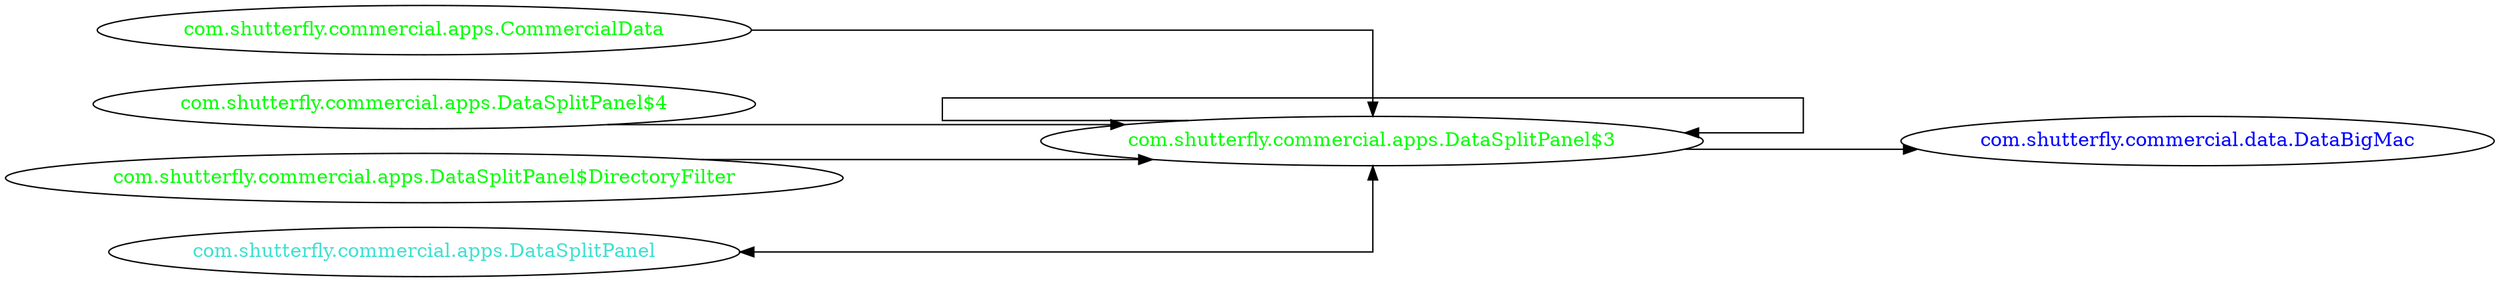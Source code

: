 digraph dependencyGraph {
 concentrate=true;
 ranksep="2.0";
 rankdir="LR"; 
 splines="ortho";
"com.shutterfly.commercial.apps.DataSplitPanel$3" [fontcolor="red"];
"com.shutterfly.commercial.data.DataBigMac" [ fontcolor="blue" ];
"com.shutterfly.commercial.apps.DataSplitPanel$3"->"com.shutterfly.commercial.data.DataBigMac";
"com.shutterfly.commercial.apps.CommercialData" [ fontcolor="green" ];
"com.shutterfly.commercial.apps.CommercialData"->"com.shutterfly.commercial.apps.DataSplitPanel$3";
"com.shutterfly.commercial.apps.DataSplitPanel$3" [ fontcolor="green" ];
"com.shutterfly.commercial.apps.DataSplitPanel$3"->"com.shutterfly.commercial.apps.DataSplitPanel$3";
"com.shutterfly.commercial.apps.DataSplitPanel$4" [ fontcolor="green" ];
"com.shutterfly.commercial.apps.DataSplitPanel$4"->"com.shutterfly.commercial.apps.DataSplitPanel$3";
"com.shutterfly.commercial.apps.DataSplitPanel$DirectoryFilter" [ fontcolor="green" ];
"com.shutterfly.commercial.apps.DataSplitPanel$DirectoryFilter"->"com.shutterfly.commercial.apps.DataSplitPanel$3";
"com.shutterfly.commercial.apps.DataSplitPanel" [ fontcolor="turquoise" ];
"com.shutterfly.commercial.apps.DataSplitPanel"->"com.shutterfly.commercial.apps.DataSplitPanel$3" [dir=both];
}